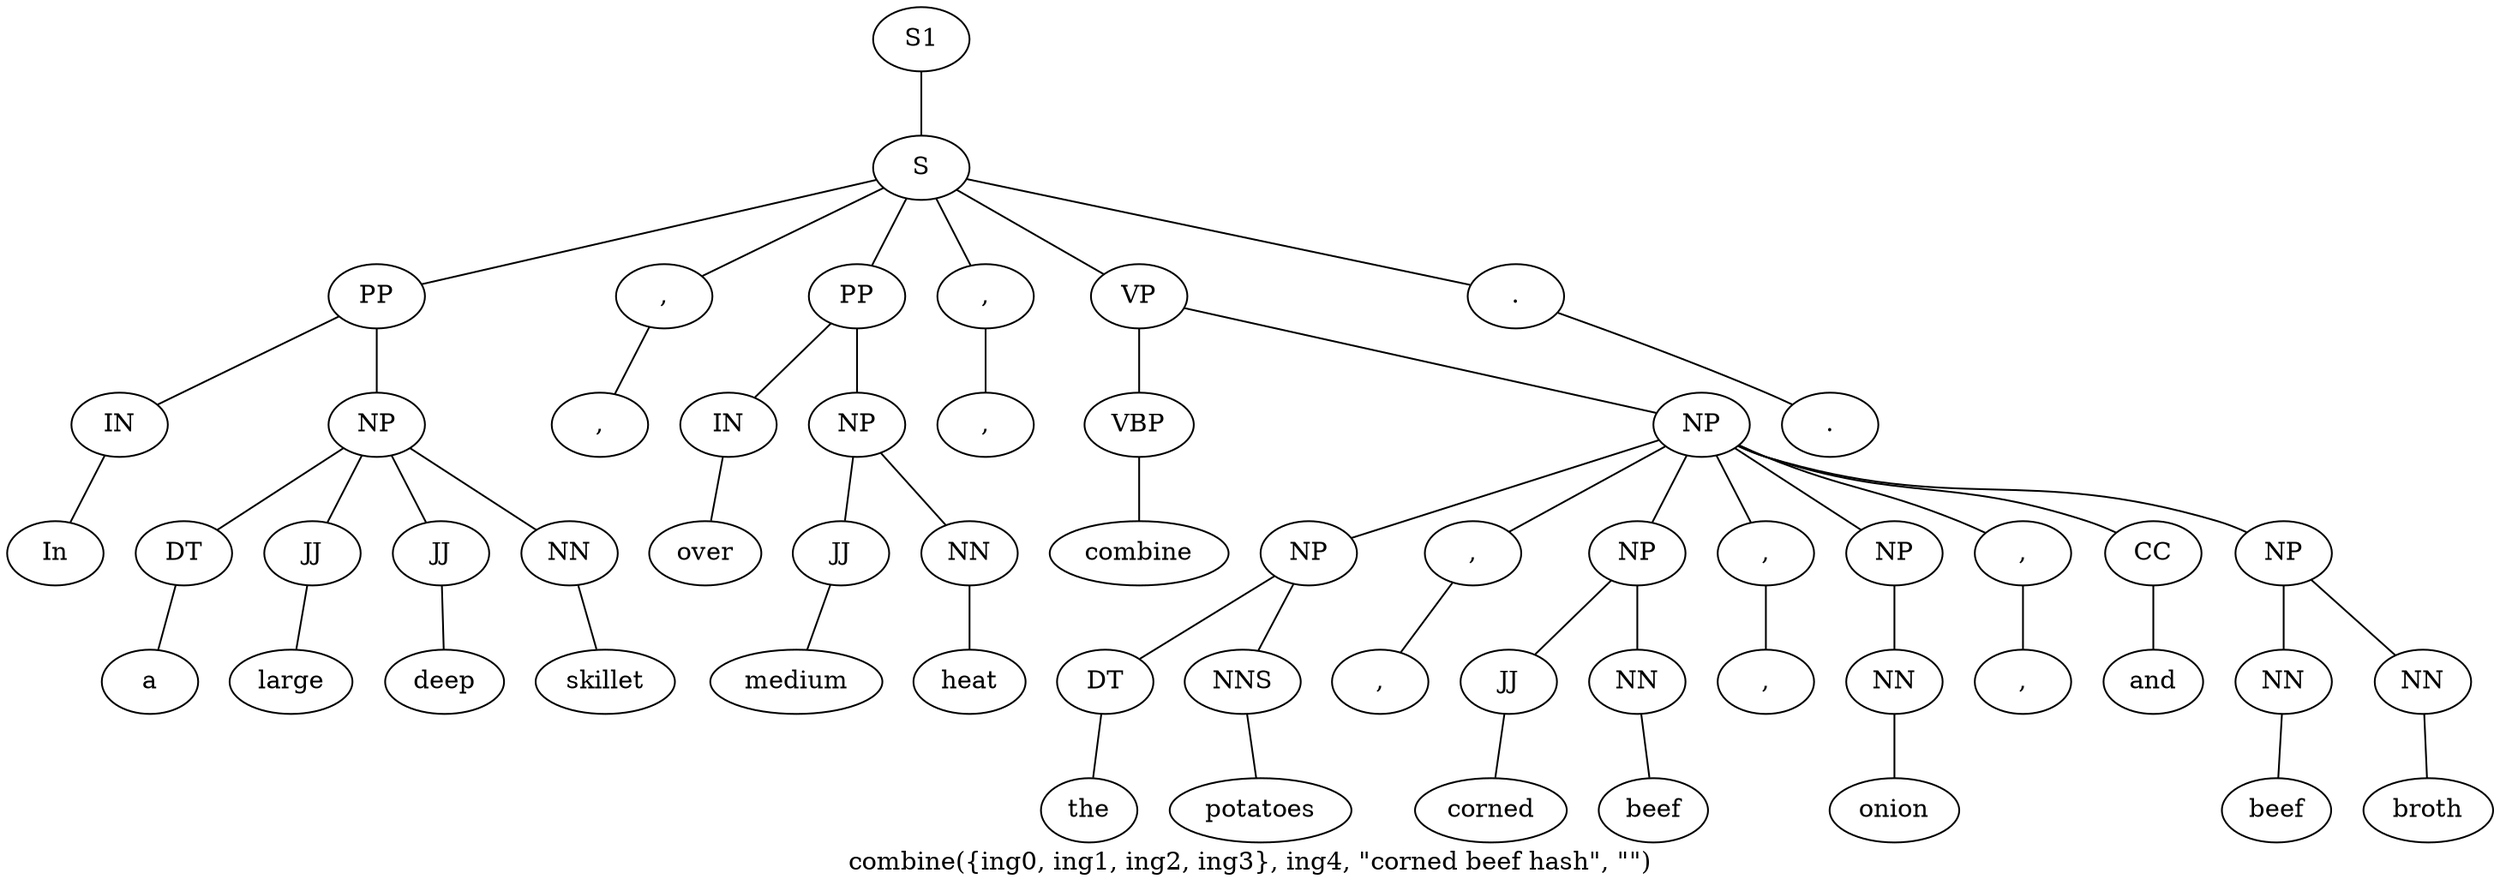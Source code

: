 graph SyntaxGraph {
	label = "combine({ing0, ing1, ing2, ing3}, ing4, \"corned beef hash\", \"\")";
	Node0 [label="S1"];
	Node1 [label="S"];
	Node2 [label="PP"];
	Node3 [label="IN"];
	Node4 [label="In"];
	Node5 [label="NP"];
	Node6 [label="DT"];
	Node7 [label="a"];
	Node8 [label="JJ"];
	Node9 [label="large"];
	Node10 [label="JJ"];
	Node11 [label="deep"];
	Node12 [label="NN"];
	Node13 [label="skillet"];
	Node14 [label=","];
	Node15 [label=","];
	Node16 [label="PP"];
	Node17 [label="IN"];
	Node18 [label="over"];
	Node19 [label="NP"];
	Node20 [label="JJ"];
	Node21 [label="medium"];
	Node22 [label="NN"];
	Node23 [label="heat"];
	Node24 [label=","];
	Node25 [label=","];
	Node26 [label="VP"];
	Node27 [label="VBP"];
	Node28 [label="combine"];
	Node29 [label="NP"];
	Node30 [label="NP"];
	Node31 [label="DT"];
	Node32 [label="the"];
	Node33 [label="NNS"];
	Node34 [label="potatoes"];
	Node35 [label=","];
	Node36 [label=","];
	Node37 [label="NP"];
	Node38 [label="JJ"];
	Node39 [label="corned"];
	Node40 [label="NN"];
	Node41 [label="beef"];
	Node42 [label=","];
	Node43 [label=","];
	Node44 [label="NP"];
	Node45 [label="NN"];
	Node46 [label="onion"];
	Node47 [label=","];
	Node48 [label=","];
	Node49 [label="CC"];
	Node50 [label="and"];
	Node51 [label="NP"];
	Node52 [label="NN"];
	Node53 [label="beef"];
	Node54 [label="NN"];
	Node55 [label="broth"];
	Node56 [label="."];
	Node57 [label="."];

	Node0 -- Node1;
	Node1 -- Node2;
	Node1 -- Node14;
	Node1 -- Node16;
	Node1 -- Node24;
	Node1 -- Node26;
	Node1 -- Node56;
	Node2 -- Node3;
	Node2 -- Node5;
	Node3 -- Node4;
	Node5 -- Node6;
	Node5 -- Node8;
	Node5 -- Node10;
	Node5 -- Node12;
	Node6 -- Node7;
	Node8 -- Node9;
	Node10 -- Node11;
	Node12 -- Node13;
	Node14 -- Node15;
	Node16 -- Node17;
	Node16 -- Node19;
	Node17 -- Node18;
	Node19 -- Node20;
	Node19 -- Node22;
	Node20 -- Node21;
	Node22 -- Node23;
	Node24 -- Node25;
	Node26 -- Node27;
	Node26 -- Node29;
	Node27 -- Node28;
	Node29 -- Node30;
	Node29 -- Node35;
	Node29 -- Node37;
	Node29 -- Node42;
	Node29 -- Node44;
	Node29 -- Node47;
	Node29 -- Node49;
	Node29 -- Node51;
	Node30 -- Node31;
	Node30 -- Node33;
	Node31 -- Node32;
	Node33 -- Node34;
	Node35 -- Node36;
	Node37 -- Node38;
	Node37 -- Node40;
	Node38 -- Node39;
	Node40 -- Node41;
	Node42 -- Node43;
	Node44 -- Node45;
	Node45 -- Node46;
	Node47 -- Node48;
	Node49 -- Node50;
	Node51 -- Node52;
	Node51 -- Node54;
	Node52 -- Node53;
	Node54 -- Node55;
	Node56 -- Node57;
}